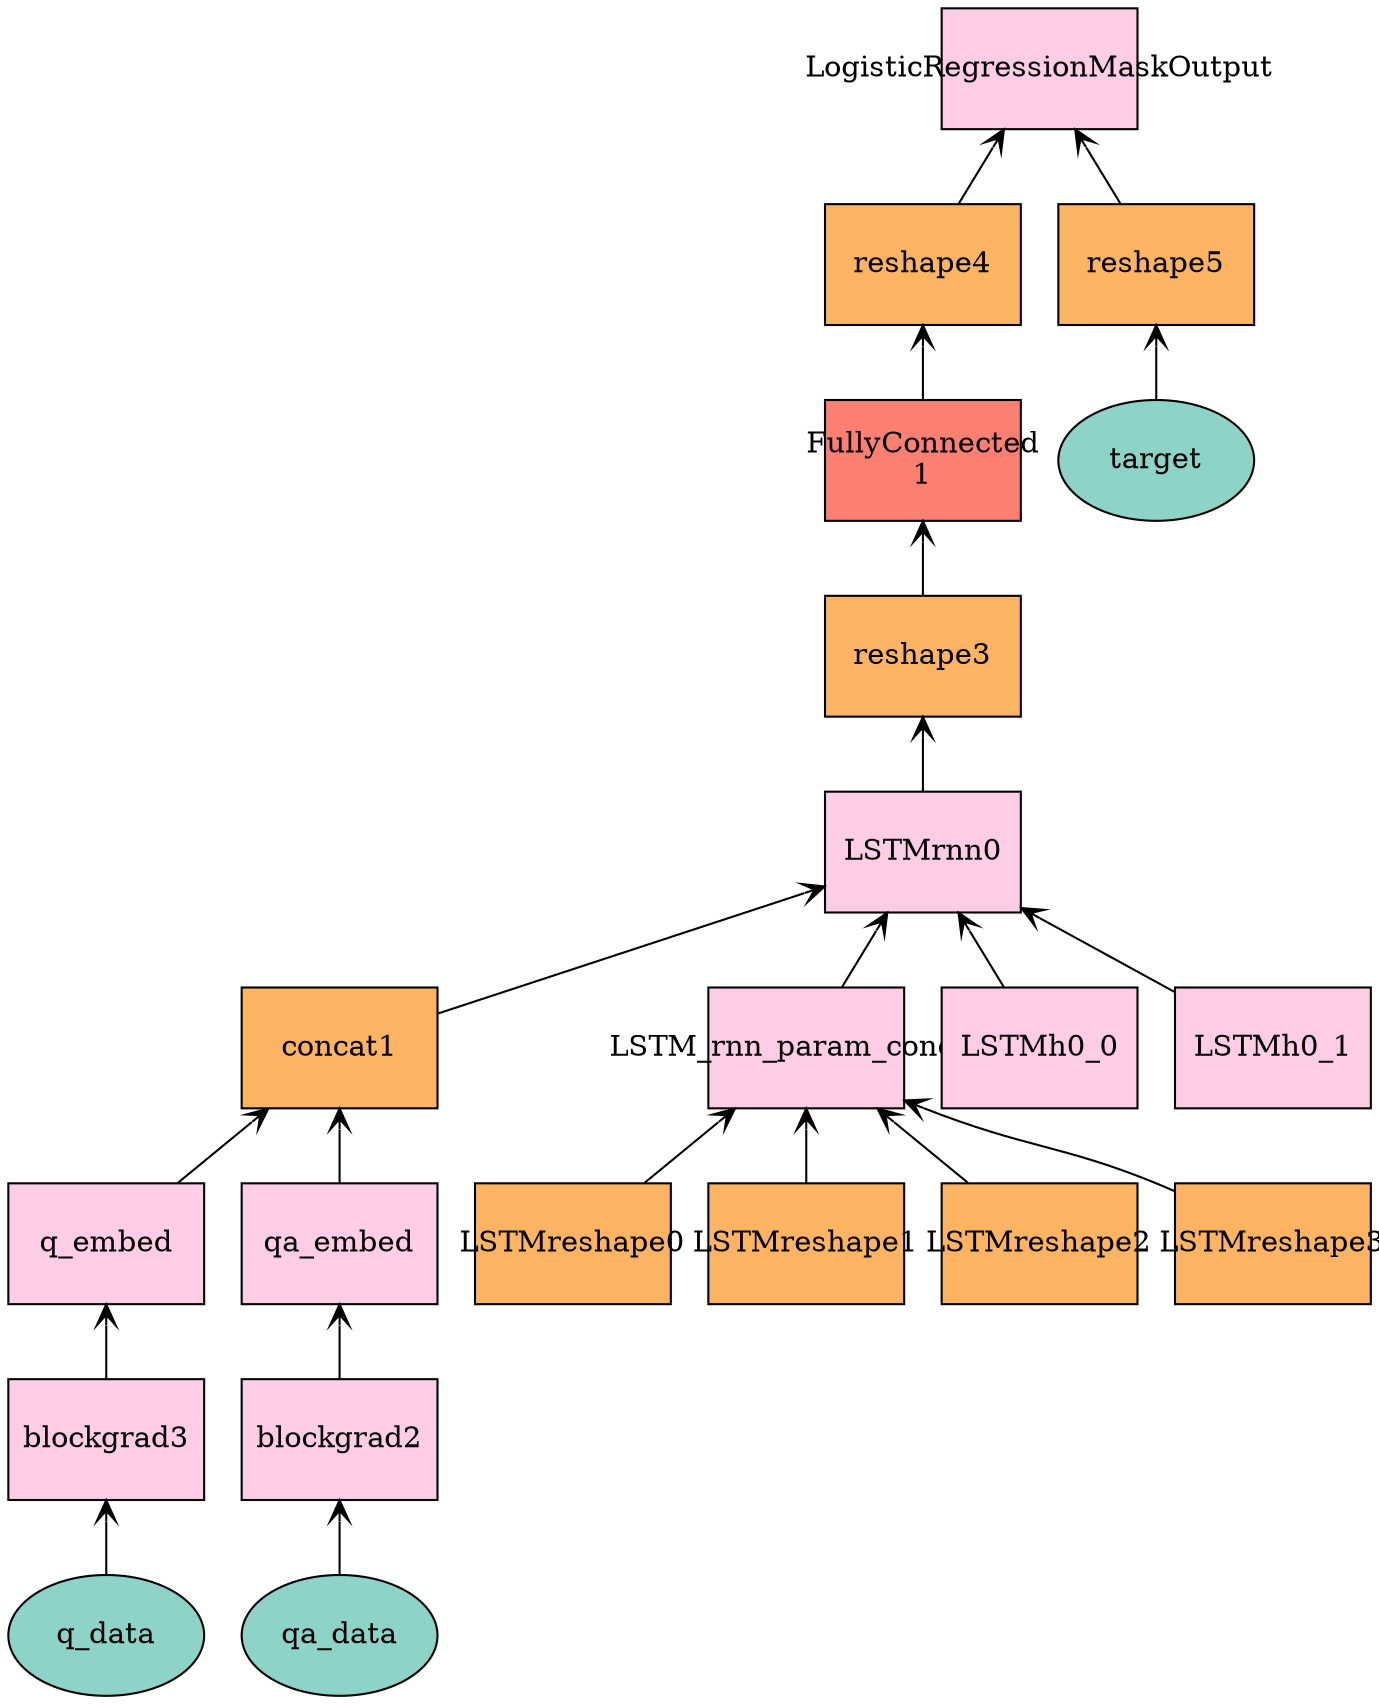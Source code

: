 digraph plot {
	q_data [label=q_data fillcolor="#8dd3c7" fixedsize=true height=0.8034 shape=oval style=filled width=1.3]
	blockgrad3 [label=blockgrad3 fillcolor="#fccde5" fixedsize=true height=0.8034 shape=box style=filled width=1.3]
	q_embed [label=q_embed fillcolor="#fccde5" fixedsize=true height=0.8034 shape=box style=filled width=1.3]
	qa_data [label=qa_data fillcolor="#8dd3c7" fixedsize=true height=0.8034 shape=oval style=filled width=1.3]
	blockgrad2 [label=blockgrad2 fillcolor="#fccde5" fixedsize=true height=0.8034 shape=box style=filled width=1.3]
	qa_embed [label=qa_embed fillcolor="#fccde5" fixedsize=true height=0.8034 shape=box style=filled width=1.3]
	concat1 [label=concat1 fillcolor="#fdb462" fixedsize=true height=0.8034 shape=box style=filled width=1.3]
	LSTMreshape0 [label=LSTMreshape0 fillcolor="#fdb462" fixedsize=true height=0.8034 shape=box style=filled width=1.3]
	LSTMreshape1 [label=LSTMreshape1 fillcolor="#fdb462" fixedsize=true height=0.8034 shape=box style=filled width=1.3]
	LSTMreshape2 [label=LSTMreshape2 fillcolor="#fdb462" fixedsize=true height=0.8034 shape=box style=filled width=1.3]
	LSTMreshape3 [label=LSTMreshape3 fillcolor="#fdb462" fixedsize=true height=0.8034 shape=box style=filled width=1.3]
	LSTM_rnn_param_concat0 [label=LSTM_rnn_param_concat0 fillcolor="#fccde5" fixedsize=true height=0.8034 shape=box style=filled width=1.3]
	LSTMh0_0 [label=LSTMh0_0 fillcolor="#fccde5" fixedsize=true height=0.8034 shape=box style=filled width=1.3]
	LSTMh0_1 [label=LSTMh0_1 fillcolor="#fccde5" fixedsize=true height=0.8034 shape=box style=filled width=1.3]
	LSTMrnn0 [label=LSTMrnn0 fillcolor="#fccde5" fixedsize=true height=0.8034 shape=box style=filled width=1.3]
	reshape3 [label=reshape3 fillcolor="#fdb462" fixedsize=true height=0.8034 shape=box style=filled width=1.3]
	pred [label="FullyConnected
1" fillcolor="#fb8072" fixedsize=true height=0.8034 shape=box style=filled width=1.3]
	reshape4 [label=reshape4 fillcolor="#fdb462" fixedsize=true height=0.8034 shape=box style=filled width=1.3]
	target [label=target fillcolor="#8dd3c7" fixedsize=true height=0.8034 shape=oval style=filled width=1.3]
	reshape5 [label=reshape5 fillcolor="#fdb462" fixedsize=true height=0.8034 shape=box style=filled width=1.3]
	final_pred [label=LogisticRegressionMaskOutput fillcolor="#fccde5" fixedsize=true height=0.8034 shape=box style=filled width=1.3]
	blockgrad3 -> q_data [label="" arrowtail=open dir=back]
	q_embed -> blockgrad3 [label="" arrowtail=open dir=back]
	blockgrad2 -> qa_data [label="" arrowtail=open dir=back]
	qa_embed -> blockgrad2 [label="" arrowtail=open dir=back]
	concat1 -> q_embed [label="" arrowtail=open dir=back]
	concat1 -> qa_embed [label="" arrowtail=open dir=back]
	LSTM_rnn_param_concat0 -> LSTMreshape0 [label="" arrowtail=open dir=back]
	LSTM_rnn_param_concat0 -> LSTMreshape1 [label="" arrowtail=open dir=back]
	LSTM_rnn_param_concat0 -> LSTMreshape2 [label="" arrowtail=open dir=back]
	LSTM_rnn_param_concat0 -> LSTMreshape3 [label="" arrowtail=open dir=back]
	LSTMrnn0 -> concat1 [label="" arrowtail=open dir=back]
	LSTMrnn0 -> LSTM_rnn_param_concat0 [label="" arrowtail=open dir=back]
	LSTMrnn0 -> LSTMh0_0 [label="" arrowtail=open dir=back]
	LSTMrnn0 -> LSTMh0_1 [label="" arrowtail=open dir=back]
	reshape3 -> LSTMrnn0 [label="" arrowtail=open dir=back]
	pred -> reshape3 [label="" arrowtail=open dir=back]
	reshape4 -> pred [label="" arrowtail=open dir=back]
	reshape5 -> target [label="" arrowtail=open dir=back]
	final_pred -> reshape4 [label="" arrowtail=open dir=back]
	final_pred -> reshape5 [label="" arrowtail=open dir=back]
}
